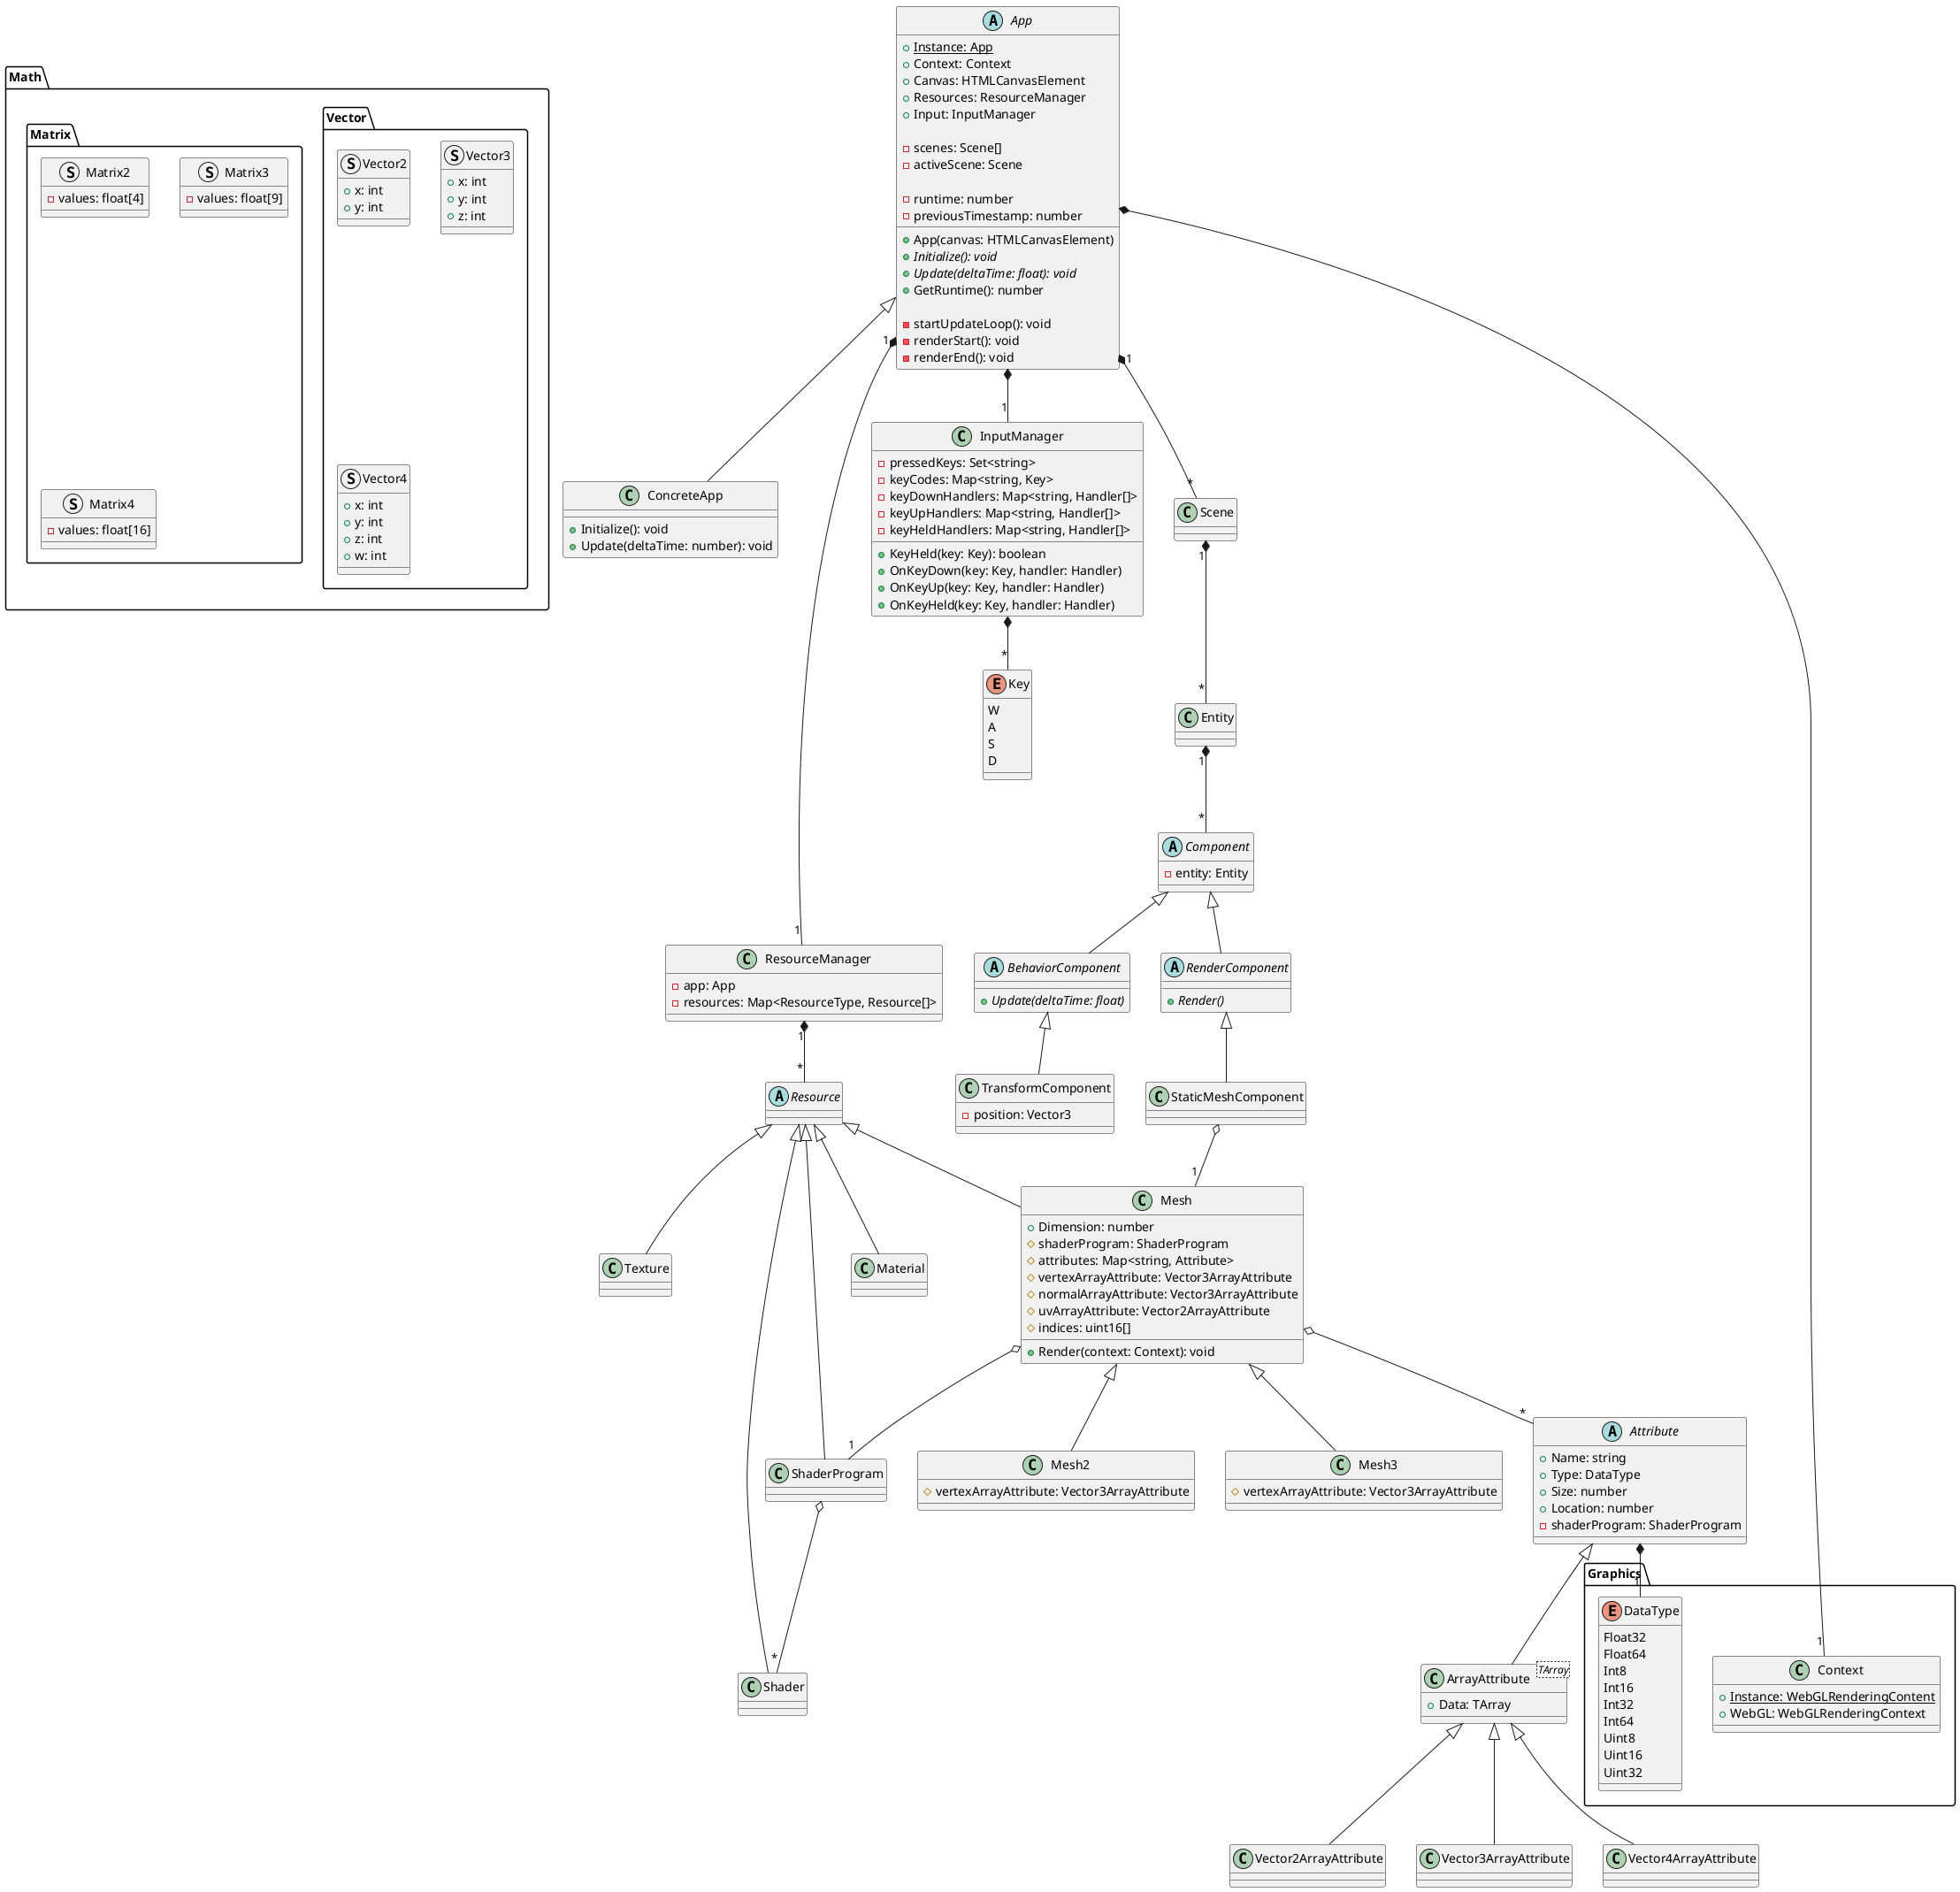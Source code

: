 @startuml

abstract class App {
    {static} +Instance: App
    +Context: Context
    +Canvas: HTMLCanvasElement
    +Resources: ResourceManager
    +Input: InputManager

    -scenes: Scene[]
    -activeScene: Scene

    -runtime: number
    -previousTimestamp: number

    +App(canvas: HTMLCanvasElement)
    {abstract} +Initialize(): void
    {abstract} +Update(deltaTime: float): void
    +GetRuntime(): number

    -startUpdateLoop(): void
    -renderStart(): void
    -renderEnd(): void
}

class ConcreteApp {
    +Initialize(): void
    +Update(deltaTime: number): void
}

package Graphics {
    class Context {
        {static} +Instance: WebGLRenderingContent
        +WebGL: WebGLRenderingContext
    }

    enum DataType {
        Float32
        Float64
        Int8
        Int16
        Int32
        Int64
        Uint8
        Uint16
        Uint32
    }
}


class ResourceManager {
    -app: App
    -resources: Map<ResourceType, Resource[]>
}

class InputManager {
    -pressedKeys: Set<string>
    -keyCodes: Map<string, Key>
    -keyDownHandlers: Map<string, Handler[]>
    -keyUpHandlers: Map<string, Handler[]>
    -keyHeldHandlers: Map<string, Handler[]>

    +KeyHeld(key: Key): boolean
    +OnKeyDown(key: Key, handler: Handler)
    +OnKeyUp(key: Key, handler: Handler)
    +OnKeyHeld(key: Key, handler: Handler)
}

enum Key {
    W
    A
    S
    D
}

class Scene {

}

class Entity {

}

abstract class Component {
    -entity: Entity
}

abstract class BehaviorComponent {
    {abstract} +Update(deltaTime: float)
}

abstract class RenderComponent {
    {abstract} +Render()
}

class TransformComponent {
    -position: Vector3
}

class StaticMeshComponent {

}

abstract class Resource {

}

class Mesh {
    +Dimension: number
    #shaderProgram: ShaderProgram
    #attributes: Map<string, Attribute>
    #vertexArrayAttribute: Vector3ArrayAttribute
    #normalArrayAttribute: Vector3ArrayAttribute
    #uvArrayAttribute: Vector2ArrayAttribute
    #indices: uint16[]

    +Render(context: Context): void
}

class Mesh2 {
    #vertexArrayAttribute: Vector3ArrayAttribute
}

class Mesh3 {
    #vertexArrayAttribute: Vector3ArrayAttribute
}

abstract class Attribute {
    +Name: string
    +Type: DataType
    +Size: number
    +Location: number
    -shaderProgram: ShaderProgram
}

class ArrayAttribute<TArray> {
    +Data: TArray
}

class Vector2ArrayAttribute {

}

class Vector3ArrayAttribute {

}

class Vector4ArrayAttribute {

}

class Texture {

}

class Material {

}

class Shader {

}

class ShaderProgram {

}

package Math {
    package Vector {
        struct Vector2 {
            +x: int
            +y: int
        }

        struct Vector3 {
            +x: int
            +y: int
            +z: int
        }

        struct Vector4 {
            +x: int
            +y: int
            +z: int
            +w: int
        }
    }

    package Matrix {
        struct Matrix2 {
            -values: float[4]
        }

        struct Matrix3 {
            -values: float[9]
        }

        struct Matrix4 {
            -values: float[16]
        }
    }
}

App <|-- ConcreteApp

Resource <|-- Mesh
Resource <|-- Texture
Resource <|-- Material
Resource <|-- Shader
Resource <|-- ShaderProgram

App *-- "1" Context

App "1" *-- "1" ResourceManager
ResourceManager "1" *-- "*" Resource

App *-- "1" InputManager
InputManager *-- "*" Key

App "1" *-- "*" Scene
Scene "1" *-- "*" Entity

Entity "1" *-- "*" Component

ShaderProgram o-- "*" Shader

Component <|-- BehaviorComponent
Component <|-- RenderComponent
BehaviorComponent <|-- TransformComponent
RenderComponent <|-- StaticMeshComponent

StaticMeshComponent o-- "1" Mesh
Mesh o-- "1" ShaderProgram

Mesh <|-- Mesh2
Mesh <|-- Mesh3

Attribute <|-- ArrayAttribute
ArrayAttribute <|-- Vector2ArrayAttribute
ArrayAttribute <|-- Vector3ArrayAttribute
ArrayAttribute <|-- Vector4ArrayAttribute

Attribute *-- "1" DataType

Mesh o-- "*" Attribute

@enduml